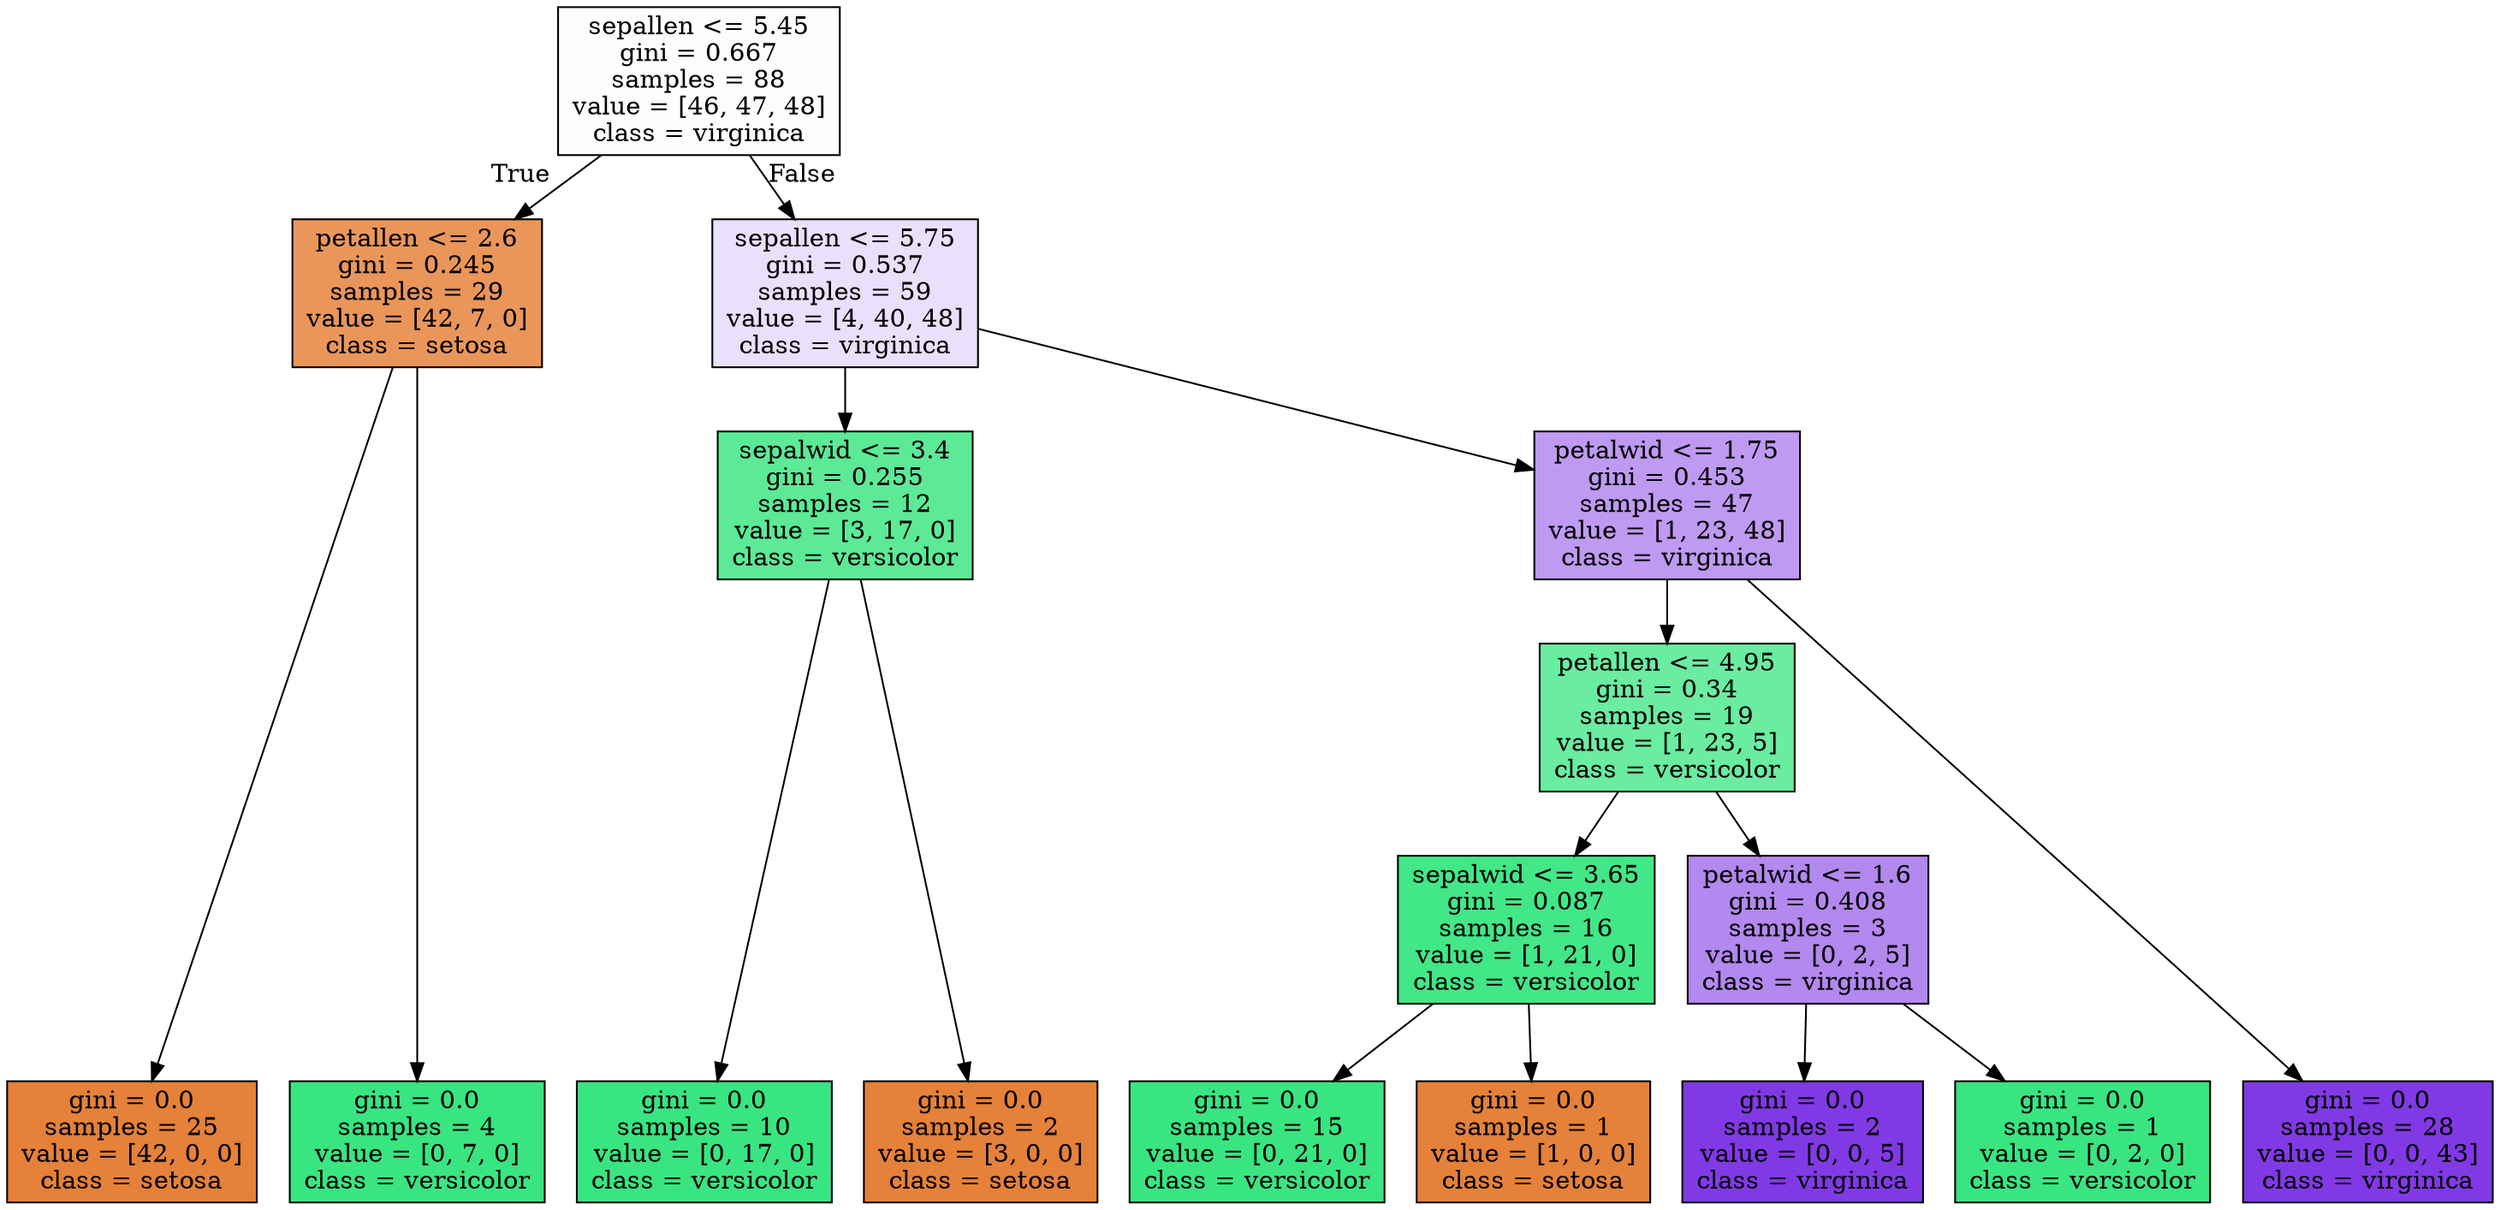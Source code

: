 digraph Tree {
node [shape=box, style="filled", color="black"] ;
graph [ranksep=equally, splines=polyline] ;
0 [label="sepallen <= 5.45\ngini = 0.667\nsamples = 88\nvalue = [46, 47, 48]\nclass = virginica", fillcolor="#8139e503"] ;
1 [label="petallen <= 2.6\ngini = 0.245\nsamples = 29\nvalue = [42, 7, 0]\nclass = setosa", fillcolor="#e58139d4"] ;
0 -> 1 [labeldistance=2.5, labelangle=45, headlabel="True"] ;
2 [label="gini = 0.0\nsamples = 25\nvalue = [42, 0, 0]\nclass = setosa", fillcolor="#e58139ff"] ;
1 -> 2 ;
3 [label="gini = 0.0\nsamples = 4\nvalue = [0, 7, 0]\nclass = versicolor", fillcolor="#39e581ff"] ;
1 -> 3 ;
4 [label="sepallen <= 5.75\ngini = 0.537\nsamples = 59\nvalue = [4, 40, 48]\nclass = virginica", fillcolor="#8139e527"] ;
0 -> 4 [labeldistance=2.5, labelangle=-45, headlabel="False"] ;
5 [label="sepalwid <= 3.4\ngini = 0.255\nsamples = 12\nvalue = [3, 17, 0]\nclass = versicolor", fillcolor="#39e581d2"] ;
4 -> 5 ;
6 [label="gini = 0.0\nsamples = 10\nvalue = [0, 17, 0]\nclass = versicolor", fillcolor="#39e581ff"] ;
5 -> 6 ;
7 [label="gini = 0.0\nsamples = 2\nvalue = [3, 0, 0]\nclass = setosa", fillcolor="#e58139ff"] ;
5 -> 7 ;
8 [label="petalwid <= 1.75\ngini = 0.453\nsamples = 47\nvalue = [1, 23, 48]\nclass = virginica", fillcolor="#8139e582"] ;
4 -> 8 ;
9 [label="petallen <= 4.95\ngini = 0.34\nsamples = 19\nvalue = [1, 23, 5]\nclass = versicolor", fillcolor="#39e581bf"] ;
8 -> 9 ;
10 [label="sepalwid <= 3.65\ngini = 0.087\nsamples = 16\nvalue = [1, 21, 0]\nclass = versicolor", fillcolor="#39e581f3"] ;
9 -> 10 ;
11 [label="gini = 0.0\nsamples = 15\nvalue = [0, 21, 0]\nclass = versicolor", fillcolor="#39e581ff"] ;
10 -> 11 ;
12 [label="gini = 0.0\nsamples = 1\nvalue = [1, 0, 0]\nclass = setosa", fillcolor="#e58139ff"] ;
10 -> 12 ;
13 [label="petalwid <= 1.6\ngini = 0.408\nsamples = 3\nvalue = [0, 2, 5]\nclass = virginica", fillcolor="#8139e599"] ;
9 -> 13 ;
14 [label="gini = 0.0\nsamples = 2\nvalue = [0, 0, 5]\nclass = virginica", fillcolor="#8139e5ff"] ;
13 -> 14 ;
15 [label="gini = 0.0\nsamples = 1\nvalue = [0, 2, 0]\nclass = versicolor", fillcolor="#39e581ff"] ;
13 -> 15 ;
16 [label="gini = 0.0\nsamples = 28\nvalue = [0, 0, 43]\nclass = virginica", fillcolor="#8139e5ff"] ;
8 -> 16 ;
{rank=same ; 0} ;
{rank=same ; 1; 4} ;
{rank=same ; 5; 8} ;
{rank=same ; 9} ;
{rank=same ; 10; 13} ;
{rank=same ; 2; 3; 6; 7; 11; 12; 14; 15; 16} ;
}